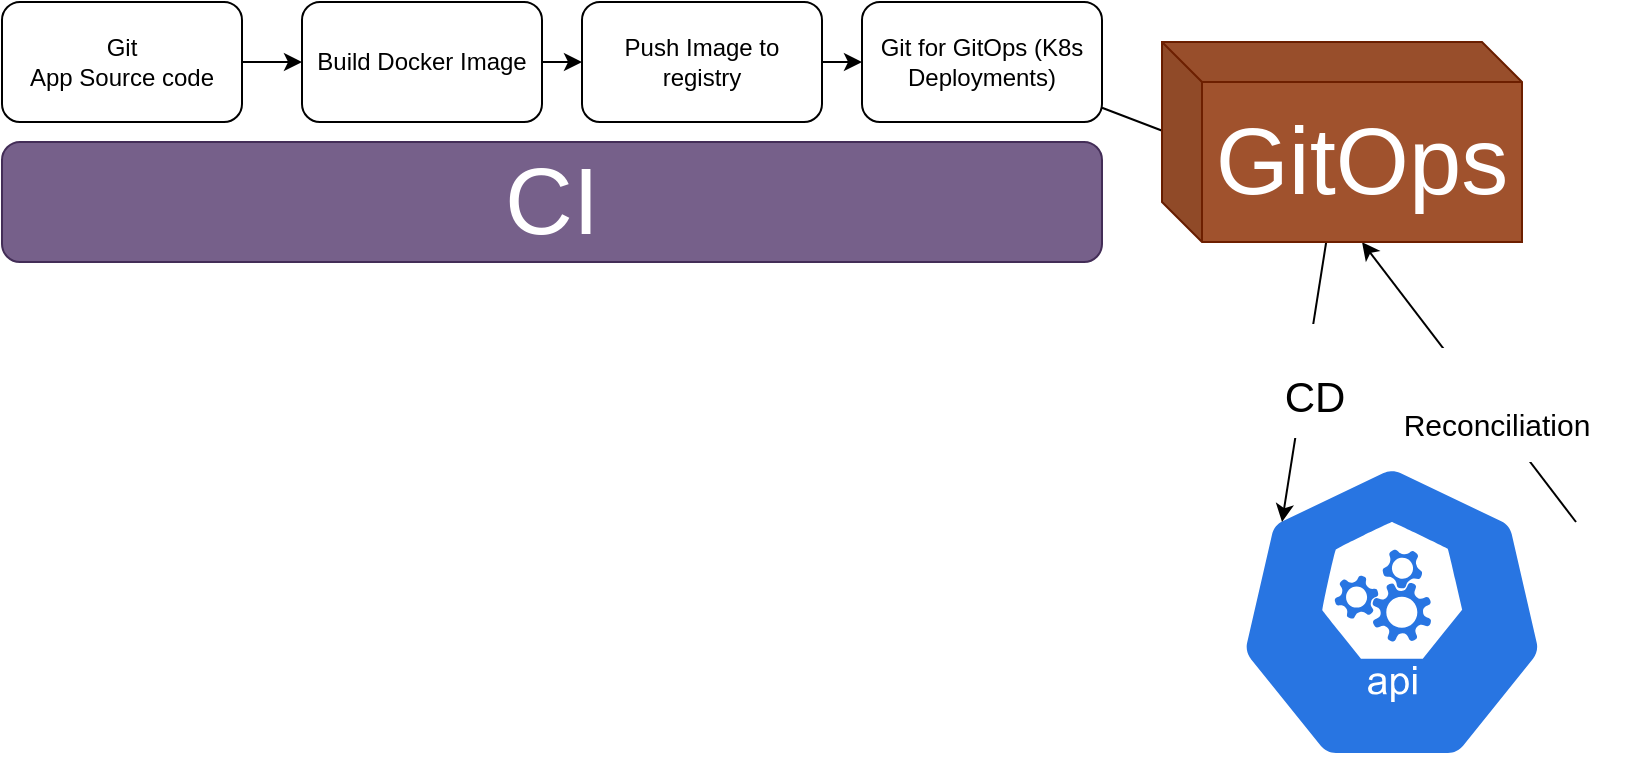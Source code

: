 <mxfile>
    <diagram id="d_sbpnpjtE8wDDlf8QLR" name="Page-1">
        <mxGraphModel dx="898" dy="463" grid="1" gridSize="10" guides="1" tooltips="1" connect="1" arrows="1" fold="1" page="1" pageScale="1" pageWidth="827" pageHeight="1169" math="0" shadow="0">
            <root>
                <mxCell id="0"/>
                <mxCell id="1" parent="0"/>
                <mxCell id="4" value="" style="edgeStyle=none;html=1;" edge="1" parent="1" source="2" target="3">
                    <mxGeometry relative="1" as="geometry"/>
                </mxCell>
                <mxCell id="2" value="Git&lt;br&gt;App Source code" style="rounded=1;whiteSpace=wrap;html=1;" vertex="1" parent="1">
                    <mxGeometry x="30" y="40" width="120" height="60" as="geometry"/>
                </mxCell>
                <mxCell id="6" value="" style="edgeStyle=none;html=1;" edge="1" parent="1" source="3" target="5">
                    <mxGeometry relative="1" as="geometry"/>
                </mxCell>
                <mxCell id="3" value="Build Docker Image" style="whiteSpace=wrap;html=1;rounded=1;" vertex="1" parent="1">
                    <mxGeometry x="180" y="40" width="120" height="60" as="geometry"/>
                </mxCell>
                <mxCell id="8" value="" style="edgeStyle=none;html=1;" edge="1" parent="1" source="5" target="7">
                    <mxGeometry relative="1" as="geometry"/>
                </mxCell>
                <mxCell id="5" value="Push Image to registry" style="whiteSpace=wrap;html=1;rounded=1;" vertex="1" parent="1">
                    <mxGeometry x="320" y="40" width="120" height="60" as="geometry"/>
                </mxCell>
                <mxCell id="12" style="edgeStyle=none;html=1;entryX=0.083;entryY=0.5;entryDx=0;entryDy=0;entryPerimeter=0;fontSize=47;" edge="1" parent="1" source="7" target="11">
                    <mxGeometry relative="1" as="geometry"/>
                </mxCell>
                <mxCell id="7" value="Git for GitOps (K8s Deployments)" style="whiteSpace=wrap;html=1;rounded=1;" vertex="1" parent="1">
                    <mxGeometry x="460" y="40" width="120" height="60" as="geometry"/>
                </mxCell>
                <mxCell id="9" value="CI" style="rounded=1;whiteSpace=wrap;html=1;fillColor=#76608a;strokeColor=#432D57;fontColor=#ffffff;fontSize=47;" vertex="1" parent="1">
                    <mxGeometry x="30" y="110" width="550" height="60" as="geometry"/>
                </mxCell>
                <mxCell id="15" style="edgeStyle=none;html=1;entryX=0;entryY=0;entryDx=100;entryDy=100;entryPerimeter=0;fontSize=47;exitX=0.9;exitY=0.2;exitDx=0;exitDy=0;exitPerimeter=0;" edge="1" parent="1" source="10" target="11">
                    <mxGeometry relative="1" as="geometry"/>
                </mxCell>
                <mxCell id="16" value="&lt;font style=&quot;font-size: 15px&quot;&gt;Reconciliation&lt;/font&gt;" style="edgeLabel;html=1;align=center;verticalAlign=middle;resizable=0;points=[];fontSize=47;" vertex="1" connectable="0" parent="15">
                    <mxGeometry x="-0.187" y="-4" relative="1" as="geometry">
                        <mxPoint as="offset"/>
                    </mxGeometry>
                </mxCell>
                <mxCell id="10" value="" style="html=1;dashed=0;whitespace=wrap;fillColor=#2875E2;strokeColor=#ffffff;points=[[0.005,0.63,0],[0.1,0.2,0],[0.9,0.2,0],[0.5,0,0],[0.995,0.63,0],[0.72,0.99,0],[0.5,1,0],[0.28,0.99,0]];shape=mxgraph.kubernetes.icon;prIcon=api;fontSize=47;" vertex="1" parent="1">
                    <mxGeometry x="610" y="270" width="230" height="150" as="geometry"/>
                </mxCell>
                <mxCell id="13" style="edgeStyle=none;html=1;fontSize=47;" edge="1" parent="1" source="11">
                    <mxGeometry relative="1" as="geometry">
                        <mxPoint x="670" y="300" as="targetPoint"/>
                    </mxGeometry>
                </mxCell>
                <mxCell id="17" value="&lt;font style=&quot;font-size: 21px&quot;&gt;CD&lt;/font&gt;" style="edgeLabel;html=1;align=center;verticalAlign=middle;resizable=0;points=[];fontSize=47;" vertex="1" connectable="0" parent="13">
                    <mxGeometry x="-0.023" y="4" relative="1" as="geometry">
                        <mxPoint as="offset"/>
                    </mxGeometry>
                </mxCell>
                <mxCell id="11" value="GitOps" style="shape=cube;whiteSpace=wrap;html=1;boundedLbl=1;backgroundOutline=1;darkOpacity=0.05;darkOpacity2=0.1;fontSize=47;fillColor=#a0522d;strokeColor=#6D1F00;fontColor=#ffffff;" vertex="1" parent="1">
                    <mxGeometry x="610" y="60" width="180" height="100" as="geometry"/>
                </mxCell>
            </root>
        </mxGraphModel>
    </diagram>
</mxfile>